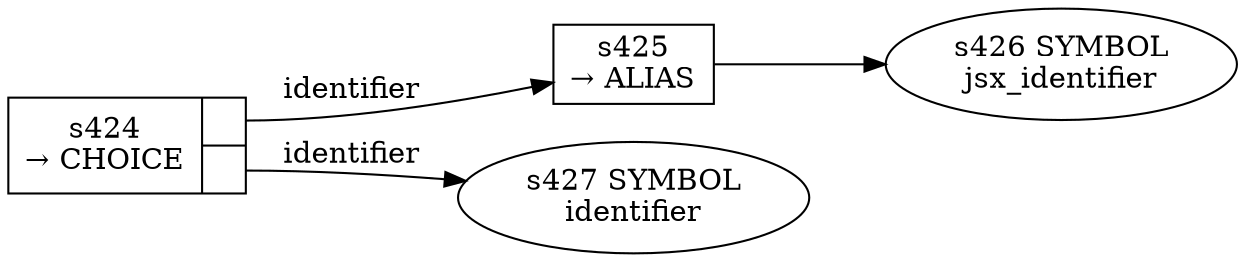 
  digraph _jsx_identifier {
  
    rankdir=LR;
  
    s424 [label="{s424\n&rarr; CHOICE|{<p0>|<p1>}}", shape=record, fixedsize=false, peripheries=1];
  s425 [label="s425\n&rarr; ALIAS", shape=record, fixedsize=false, peripheries=1];
  s426 [label="s426 SYMBOL\njsx_identifier" href="javascript-grammar.json.jsx_identifier.dot.svg"];
  s425 -> s426 [];
  s424:p0 -> s425 [label="identifier"];
  s427 [label="s427 SYMBOL\nidentifier" href="javascript-grammar.json.identifier.dot.svg"];
  s424:p1 -> s427 [label="identifier"];
  
  }
  